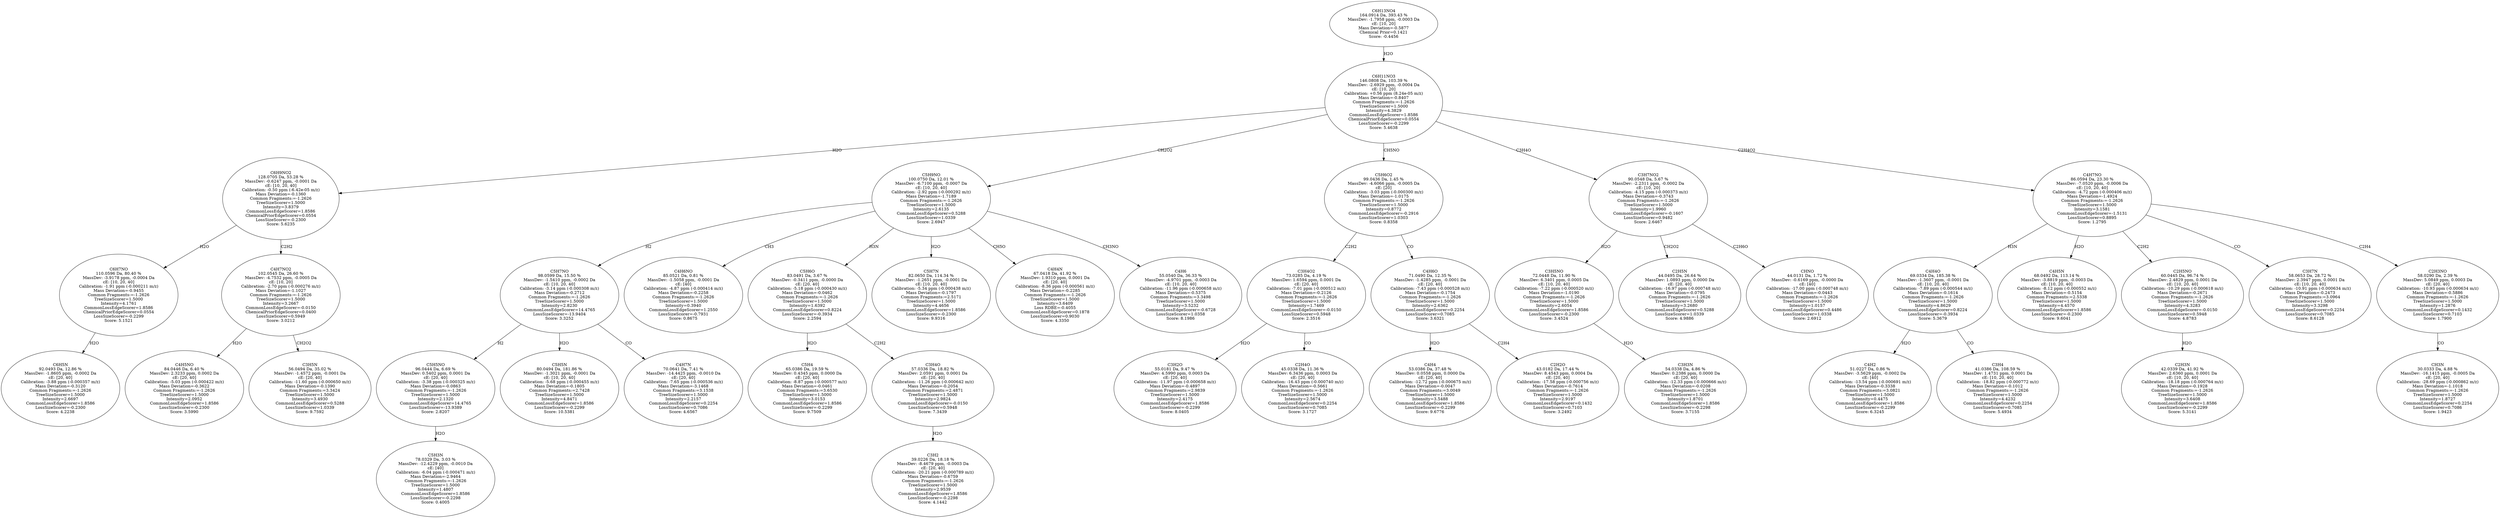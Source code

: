 strict digraph {
v1 [label="C6H5N\n92.0493 Da, 12.86 %\nMassDev: -1.8605 ppm, -0.0002 Da\ncE: [20, 40]\nCalibration: -3.88 ppm (-0.000357 m/z)\nMass Deviation=-0.3120\nCommon Fragments:=-1.2626\nTreeSizeScorer=1.5000\nIntensity=2.6697\nCommonLossEdgeScorer=1.8586\nLossSizeScorer=-0.2300\nScore: 4.2238"];
v2 [label="C6H7NO\n110.0596 Da, 80.40 %\nMassDev: -3.9178 ppm, -0.0004 Da\ncE: [10, 20, 40]\nCalibration: -1.91 ppm (-0.000211 m/z)\nMass Deviation=-0.9455\nCommon Fragments:=-1.2626\nTreeSizeScorer=1.5000\nIntensity=4.1761\nCommonLossEdgeScorer=1.8586\nChemicalPriorEdgeScorer=0.0554\nLossSizeScorer=-0.2299\nScore: 5.1521"];
v3 [label="C4H5NO\n84.0446 Da, 6.40 %\nMassDev: 2.3233 ppm, 0.0002 Da\ncE: [20, 40]\nCalibration: -5.03 ppm (-0.000422 m/z)\nMass Deviation=-0.3622\nCommon Fragments:=-1.2626\nTreeSizeScorer=1.5000\nIntensity=2.0952\nCommonLossEdgeScorer=1.8586\nLossSizeScorer=-0.2300\nScore: 3.5990"];
v4 [label="C3H5N\n56.0494 Da, 35.02 %\nMassDev: -1.4572 ppm, -0.0001 Da\ncE: [20, 40]\nCalibration: -11.60 ppm (-0.000650 m/z)\nMass Deviation=-0.1390\nCommon Fragments:=3.3424\nTreeSizeScorer=1.5000\nIntensity=3.4930\nCommonLossEdgeScorer=0.5288\nLossSizeScorer=1.0339\nScore: 9.7592"];
v5 [label="C4H7NO2\n102.0545 Da, 26.60 %\nMassDev: -4.7532 ppm, -0.0005 Da\ncE: [10, 20]\nCalibration: -2.70 ppm (-0.000276 m/z)\nMass Deviation=-1.1027\nCommon Fragments:=-1.2626\nTreeSizeScorer=1.5000\nIntensity=3.2667\nCommonLossEdgeScorer=-0.0150\nChemicalPriorEdgeScorer=0.0400\nLossSizeScorer=0.5949\nScore: 3.0212"];
v6 [label="C6H9NO2\n128.0705 Da, 53.28 %\nMassDev: -0.6247 ppm, -0.0001 Da\ncE: [10, 20, 40]\nCalibration: -0.50 ppm (-6.42e-05 m/z)\nMass Deviation=-0.1360\nCommon Fragments:=-1.2626\nTreeSizeScorer=1.5000\nIntensity=3.8379\nCommonLossEdgeScorer=1.8586\nChemicalPriorEdgeScorer=0.0554\nLossSizeScorer=-0.2300\nScore: 5.6235"];
v7 [label="C5H3N\n78.0329 Da, 3.03 %\nMassDev: -12.4229 ppm, -0.0010 Da\ncE: [40]\nCalibration: -6.04 ppm (-0.000471 m/z)\nMass Deviation=-2.9464\nCommon Fragments:=-1.2626\nTreeSizeScorer=1.5000\nIntensity=1.4807\nCommonLossEdgeScorer=1.8586\nLossSizeScorer=-0.2298\nScore: 0.4005"];
v8 [label="C5H5NO\n96.0444 Da, 6.69 %\nMassDev: 0.5402 ppm, 0.0001 Da\ncE: [20, 40]\nCalibration: -3.38 ppm (-0.000325 m/z)\nMass Deviation=-0.0863\nCommon Fragments:=-1.2626\nTreeSizeScorer=1.5000\nIntensity=2.1320\nCommonLossEdgeScorer=14.4765\nLossSizeScorer=-13.9389\nScore: 2.8207"];
v9 [label="C5H5N\n80.0494 Da, 181.86 %\nMassDev: -1.3021 ppm, -0.0001 Da\ncE: [10, 20, 40]\nCalibration: -5.68 ppm (-0.000455 m/z)\nMass Deviation=-0.1805\nCommon Fragments:=2.7428\nTreeSizeScorer=1.5000\nIntensity=4.8471\nCommonLossEdgeScorer=1.8586\nLossSizeScorer=-0.2299\nScore: 10.5381"];
v10 [label="C4H7N\n70.0641 Da, 7.41 %\nMassDev: -14.4425 ppm, -0.0010 Da\ncE: [20, 40]\nCalibration: -7.65 ppm (-0.000536 m/z)\nMass Deviation=-3.1468\nCommon Fragments:=3.1538\nTreeSizeScorer=1.5000\nIntensity=2.2157\nCommonLossEdgeScorer=0.2254\nLossSizeScorer=0.7086\nScore: 4.6567"];
v11 [label="C5H7NO\n98.0599 Da, 15.50 %\nMassDev: -1.5410 ppm, -0.0002 Da\ncE: [10, 20, 40]\nCalibration: -3.14 ppm (-0.000308 m/z)\nMass Deviation=-0.2712\nCommon Fragments:=-1.2626\nTreeSizeScorer=1.5000\nIntensity=2.8230\nCommonLossEdgeScorer=14.4765\nLossSizeScorer=-13.9404\nScore: 3.3252"];
v12 [label="C4H6NO\n85.0521 Da, 0.81 %\nMassDev: -1.5058 ppm, -0.0001 Da\ncE: [40]\nCalibration: -4.87 ppm (-0.000414 m/z)\nMass Deviation=-0.2258\nCommon Fragments:=-1.2626\nTreeSizeScorer=1.5000\nIntensity=0.3940\nCommonLossEdgeScorer=1.2550\nLossSizeScorer=-0.7931\nScore: 0.8675"];
v13 [label="C5H4\n65.0386 Da, 19.59 %\nMassDev: 0.4345 ppm, 0.0000 Da\ncE: [20, 40]\nCalibration: -8.87 ppm (-0.000577 m/z)\nMass Deviation=-0.0461\nCommon Fragments:=3.6530\nTreeSizeScorer=1.5000\nIntensity=3.0153\nCommonLossEdgeScorer=1.8586\nLossSizeScorer=-0.2299\nScore: 9.7509"];
v14 [label="C3H2\n39.0226 Da, 18.18 %\nMassDev: -8.4679 ppm, -0.0003 Da\ncE: [20, 40]\nCalibration: -20.21 ppm (-0.000789 m/z)\nMass Deviation=-0.6759\nCommon Fragments:=-1.2626\nTreeSizeScorer=1.5000\nIntensity=2.9539\nCommonLossEdgeScorer=1.8586\nLossSizeScorer=-0.2298\nScore: 4.1442"];
v15 [label="C3H4O\n57.0336 Da, 18.82 %\nMassDev: 2.0591 ppm, 0.0001 Da\ncE: [20, 40]\nCalibration: -11.26 ppm (-0.000642 m/z)\nMass Deviation=-0.2054\nCommon Fragments:=2.4871\nTreeSizeScorer=1.5000\nIntensity=2.9824\nCommonLossEdgeScorer=-0.0150\nLossSizeScorer=0.5948\nScore: 7.3439"];
v16 [label="C5H6O\n83.0491 Da, 3.67 %\nMassDev: -0.3411 ppm, -0.0000 Da\ncE: [20, 40]\nCalibration: -5.18 ppm (-0.000430 m/z)\nMass Deviation=-0.0462\nCommon Fragments:=-1.2626\nTreeSizeScorer=1.5000\nIntensity=1.6392\nCommonLossEdgeScorer=0.8224\nLossSizeScorer=-0.3934\nScore: 2.2594"];
v17 [label="C5H7N\n82.0650 Da, 114.34 %\nMassDev: -1.2651 ppm, -0.0001 Da\ncE: [10, 20, 40]\nCalibration: -5.34 ppm (-0.000438 m/z)\nMass Deviation=-0.1797\nCommon Fragments:=2.5171\nTreeSizeScorer=1.5000\nIntensity=4.4656\nCommonLossEdgeScorer=1.8586\nLossSizeScorer=-0.2300\nScore: 9.9316"];
v18 [label="C4H4N\n67.0418 Da, 41.92 %\nMassDev: 1.9310 ppm, 0.0001 Da\ncE: [20, 40]\nCalibration: -8.36 ppm (-0.000561 m/z)\nMass Deviation=-0.2285\nCommon Fragments:=-1.2626\nTreeSizeScorer=1.5000\nIntensity=3.6409\nLoss RDBE=-0.4055\nCommonLossEdgeScorer=0.1878\nLossSizeScorer=0.9030\nScore: 4.3350"];
v19 [label="C4H6\n55.0540 Da, 36.33 %\nMassDev: -4.9701 ppm, -0.0003 Da\ncE: [10, 20, 40]\nCalibration: -11.96 ppm (-0.000658 m/z)\nMass Deviation=-0.5375\nCommon Fragments:=3.3498\nTreeSizeScorer=1.5000\nIntensity=3.5232\nCommonLossEdgeScorer=-0.6728\nLossSizeScorer=1.0358\nScore: 8.1986"];
v20 [label="C5H9NO\n100.0750 Da, 12.01 %\nMassDev: -6.7100 ppm, -0.0007 Da\ncE: [10, 20, 40]\nCalibration: -2.92 ppm (-0.000292 m/z)\nMass Deviation=-1.7189\nCommon Fragments:=-1.2626\nTreeSizeScorer=1.5000\nIntensity=2.6135\nCommonLossEdgeScorer=0.5288\nLossSizeScorer=1.0339\nScore: 2.6947"];
v21 [label="C3H2O\n55.0181 Da, 9.47 %\nMassDev: 4.5990 ppm, 0.0003 Da\ncE: [20, 40]\nCalibration: -11.97 ppm (-0.000658 m/z)\nMass Deviation=-0.4897\nCommon Fragments:=2.9839\nTreeSizeScorer=1.5000\nIntensity=2.4175\nCommonLossEdgeScorer=1.8586\nLossSizeScorer=-0.2299\nScore: 8.0405"];
v22 [label="C2H4O\n45.0338 Da, 11.36 %\nMassDev: 6.3436 ppm, 0.0003 Da\ncE: [20, 40]\nCalibration: -16.43 ppm (-0.000740 m/z)\nMass Deviation=-0.5661\nCommon Fragments:=-1.2626\nTreeSizeScorer=1.5000\nIntensity=2.5674\nCommonLossEdgeScorer=0.2254\nLossSizeScorer=0.7085\nScore: 3.1727"];
v23 [label="C3H4O2\n73.0285 Da, 4.19 %\nMassDev: 1.6594 ppm, 0.0001 Da\ncE: [20, 40]\nCalibration: -7.01 ppm (-0.000512 m/z)\nMass Deviation=-0.2126\nCommon Fragments:=-1.2626\nTreeSizeScorer=1.5000\nIntensity=1.7469\nCommonLossEdgeScorer=-0.0150\nLossSizeScorer=0.5948\nScore: 2.3516"];
v24 [label="C4H4\n53.0386 Da, 37.48 %\nMassDev: 0.0558 ppm, 0.0000 Da\ncE: [20, 40]\nCalibration: -12.72 ppm (-0.000675 m/z)\nMass Deviation=-0.0047\nCommon Fragments:=3.0049\nTreeSizeScorer=1.5000\nIntensity=3.5488\nCommonLossEdgeScorer=1.8586\nLossSizeScorer=-0.2299\nScore: 9.6776"];
v25 [label="C2H2O\n43.0182 Da, 17.44 %\nMassDev: 8.4543 ppm, 0.0004 Da\ncE: [20, 40]\nCalibration: -17.58 ppm (-0.000756 m/z)\nMass Deviation=-0.7614\nCommon Fragments:=-1.2626\nTreeSizeScorer=1.5000\nIntensity=2.9197\nCommonLossEdgeScorer=0.1432\nLossSizeScorer=0.7103\nScore: 3.2492"];
v26 [label="C4H6O\n71.0490 Da, 12.35 %\nMassDev: -1.4285 ppm, -0.0001 Da\ncE: [20, 40]\nCalibration: -7.43 ppm (-0.000528 m/z)\nMass Deviation=-0.1754\nCommon Fragments:=-1.2626\nTreeSizeScorer=1.5000\nIntensity=2.6362\nCommonLossEdgeScorer=0.2254\nLossSizeScorer=0.7085\nScore: 3.6321"];
v27 [label="C5H6O2\n99.0436 Da, 1.45 %\nMassDev: -4.6066 ppm, -0.0005 Da\ncE: [20]\nCalibration: -3.03 ppm (-0.000300 m/z)\nMass Deviation=-1.0175\nCommon Fragments:=-1.2626\nTreeSizeScorer=1.5000\nIntensity=0.8772\nCommonLossEdgeScorer=-0.2916\nLossSizeScorer=1.0303\nScore: 0.8358"];
v28 [label="C3H3N\n54.0338 Da, 4.86 %\nMassDev: 0.2386 ppm, 0.0000 Da\ncE: [20, 40]\nCalibration: -12.33 ppm (-0.000666 m/z)\nMass Deviation=-0.0208\nCommon Fragments:=-1.2626\nTreeSizeScorer=1.5000\nIntensity=1.8701\nCommonLossEdgeScorer=1.8586\nLossSizeScorer=-0.2298\nScore: 3.7155"];
v29 [label="C3H5NO\n72.0448 Da, 11.90 %\nMassDev: 6.3401 ppm, 0.0005 Da\ncE: [10, 20, 40]\nCalibration: -7.22 ppm (-0.000520 m/z)\nMass Deviation=-1.0190\nCommon Fragments:=-1.2626\nTreeSizeScorer=1.5000\nIntensity=2.6054\nCommonLossEdgeScorer=1.8586\nLossSizeScorer=-0.2300\nScore: 3.4524"];
v30 [label="C2H5N\n44.0495 Da, 26.64 %\nMassDev: 1.0893 ppm, 0.0000 Da\ncE: [20, 40]\nCalibration: -16.97 ppm (-0.000748 m/z)\nMass Deviation=-0.0795\nCommon Fragments:=-1.2626\nTreeSizeScorer=1.5000\nIntensity=3.2680\nCommonLossEdgeScorer=0.5288\nLossSizeScorer=1.0339\nScore: 4.9886"];
v31 [label="CHNO\n44.0131 Da, 1.72 %\nMassDev: -0.6169 ppm, -0.0000 Da\ncE: [40]\nCalibration: -17.00 ppm (-0.000748 m/z)\nMass Deviation=-0.0443\nCommon Fragments:=-1.2626\nTreeSizeScorer=1.5000\nIntensity=1.0157\nCommonLossEdgeScorer=0.4486\nLossSizeScorer=1.0338\nScore: 2.6912"];
v32 [label="C3H7NO2\n90.0548 Da, 5.67 %\nMassDev: -2.2311 ppm, -0.0002 Da\ncE: [10, 20]\nCalibration: -4.15 ppm (-0.000373 m/z)\nMass Deviation=-0.3743\nCommon Fragments:=-1.2626\nTreeSizeScorer=1.5000\nIntensity=1.9960\nCommonLossEdgeScorer=-0.1607\nLossSizeScorer=0.9482\nScore: 2.6467"];
v33 [label="C4H2\n51.0227 Da, 0.86 %\nMassDev: -3.5629 ppm, -0.0002 Da\ncE: [40]\nCalibration: -13.54 ppm (-0.000691 m/z)\nMass Deviation=-0.3338\nCommon Fragments:=3.0821\nTreeSizeScorer=1.5000\nIntensity=0.4475\nCommonLossEdgeScorer=1.8586\nLossSizeScorer=-0.2299\nScore: 6.3245"];
v34 [label="C3H4\n41.0386 Da, 108.59 %\nMassDev: 1.4731 ppm, 0.0001 Da\ncE: [10, 20, 40]\nCalibration: -18.82 ppm (-0.000772 m/z)\nMass Deviation=-0.1012\nCommon Fragments:=-1.2626\nTreeSizeScorer=1.5000\nIntensity=4.4232\nCommonLossEdgeScorer=0.2254\nLossSizeScorer=0.7085\nScore: 5.4934"];
v35 [label="C4H4O\n69.0334 Da, 185.38 %\nMassDev: -1.3607 ppm, -0.0001 Da\ncE: [10, 20, 40]\nCalibration: -7.89 ppm (-0.000544 m/z)\nMass Deviation=-0.1614\nCommon Fragments:=-1.2626\nTreeSizeScorer=1.5000\nIntensity=4.8629\nCommonLossEdgeScorer=0.8224\nLossSizeScorer=-0.3934\nScore: 5.3679"];
v36 [label="C4H5N\n68.0492 Da, 113.14 %\nMassDev: -3.8819 ppm, -0.0003 Da\ncE: [10, 20, 40]\nCalibration: -8.12 ppm (-0.000552 m/z)\nMass Deviation=-0.5154\nCommon Fragments:=2.5338\nTreeSizeScorer=1.5000\nIntensity=4.4570\nCommonLossEdgeScorer=1.8586\nLossSizeScorer=-0.2300\nScore: 9.6041"];
v37 [label="C2H3N\n42.0339 Da, 41.92 %\nMassDev: 2.6360 ppm, 0.0001 Da\ncE: [10, 20, 40]\nCalibration: -18.18 ppm (-0.000764 m/z)\nMass Deviation=-0.1928\nCommon Fragments:=-1.2626\nTreeSizeScorer=1.5000\nIntensity=3.6408\nCommonLossEdgeScorer=1.8586\nLossSizeScorer=-0.2299\nScore: 5.3141"];
v38 [label="C2H5NO\n60.0445 Da, 96.74 %\nMassDev: 2.4829 ppm, 0.0001 Da\ncE: [10, 20, 40]\nCalibration: -10.29 ppm (-0.000618 m/z)\nMass Deviation=-0.2671\nCommon Fragments:=-1.2626\nTreeSizeScorer=1.5000\nIntensity=4.3283\nCommonLossEdgeScorer=-0.0150\nLossSizeScorer=0.5948\nScore: 4.8783"];
v39 [label="C3H7N\n58.0653 Da, 28.72 %\nMassDev: 2.3947 ppm, 0.0001 Da\ncE: [10, 20, 40]\nCalibration: -10.91 ppm (-0.000634 m/z)\nMass Deviation=-0.2473\nCommon Fragments:=3.0964\nTreeSizeScorer=1.5000\nIntensity=3.3298\nCommonLossEdgeScorer=0.2254\nLossSizeScorer=0.7085\nScore: 8.6128"];
v40 [label="CH3N\n30.0333 Da, 4.88 %\nMassDev: -16.1415 ppm, -0.0005 Da\ncE: [20, 40]\nCalibration: -28.69 ppm (-0.000862 m/z)\nMass Deviation=-1.1018\nCommon Fragments:=-1.2626\nTreeSizeScorer=1.5000\nIntensity=1.8727\nCommonLossEdgeScorer=0.2254\nLossSizeScorer=0.7086\nScore: 1.9423"];
v41 [label="C2H3NO\n58.0290 Da, 2.39 %\nMassDev: 5.0849 ppm, 0.0003 Da\ncE: [20, 40]\nCalibration: -10.93 ppm (-0.000634 m/z)\nMass Deviation=-0.5886\nCommon Fragments:=-1.2626\nTreeSizeScorer=1.5000\nIntensity=1.2876\nCommonLossEdgeScorer=0.1432\nLossSizeScorer=0.7103\nScore: 1.7900"];
v42 [label="C4H7NO\n86.0594 Da, 23.30 %\nMassDev: -7.0520 ppm, -0.0006 Da\ncE: [10, 20, 40]\nCalibration: -4.72 ppm (-0.000406 m/z)\nMass Deviation=-1.4924\nCommon Fragments:=-1.2626\nTreeSizeScorer=1.5000\nIntensity=3.1581\nCommonLossEdgeScorer=-1.5131\nLossSizeScorer=0.8895\nScore: 1.2795"];
v43 [label="C6H11NO3\n146.0808 Da, 103.39 %\nMassDev: -2.6929 ppm, -0.0004 Da\ncE: [10, 20]\nCalibration: +0.56 ppm (8.24e-05 m/z)\nMass Deviation=-0.8407\nCommon Fragments:=-1.2626\nTreeSizeScorer=1.5000\nIntensity=4.3829\nCommonLossEdgeScorer=1.8586\nChemicalPriorEdgeScorer=0.0554\nLossSizeScorer=-0.2299\nScore: 5.4638"];
v44 [label="C6H13NO4\n164.0914 Da, 393.43 %\nMassDev: -1.7958 ppm, -0.0003 Da\ncE: [10, 20]\nMass Deviation=-0.5877\nChemical Prior=0.1421\nScore: -0.4456"];
v2 -> v1 [label="H2O"];
v6 -> v2 [label="H2O"];
v5 -> v3 [label="H2O"];
v5 -> v4 [label="CH2O2"];
v6 -> v5 [label="C2H2"];
v43 -> v6 [label="H2O"];
v8 -> v7 [label="H2O"];
v11 -> v8 [label="H2"];
v11 -> v9 [label="H2O"];
v11 -> v10 [label="CO"];
v20 -> v11 [label="H2"];
v20 -> v12 [label="CH3"];
v16 -> v13 [label="H2O"];
v15 -> v14 [label="H2O"];
v16 -> v15 [label="C2H2"];
v20 -> v16 [label="H3N"];
v20 -> v17 [label="H2O"];
v20 -> v18 [label="CH5O"];
v20 -> v19 [label="CH3NO"];
v43 -> v20 [label="CH2O2"];
v23 -> v21 [label="H2O"];
v23 -> v22 [label="CO"];
v27 -> v23 [label="C2H2"];
v26 -> v24 [label="H2O"];
v26 -> v25 [label="C2H4"];
v27 -> v26 [label="CO"];
v43 -> v27 [label="CH5NO"];
v29 -> v28 [label="H2O"];
v32 -> v29 [label="H2O"];
v32 -> v30 [label="CH2O2"];
v32 -> v31 [label="C2H6O"];
v43 -> v32 [label="C3H4O"];
v35 -> v33 [label="H2O"];
v35 -> v34 [label="CO"];
v42 -> v35 [label="H3N"];
v42 -> v36 [label="H2O"];
v38 -> v37 [label="H2O"];
v42 -> v38 [label="C2H2"];
v42 -> v39 [label="CO"];
v41 -> v40 [label="CO"];
v42 -> v41 [label="C2H4"];
v43 -> v42 [label="C2H4O2"];
v44 -> v43 [label="H2O"];
}